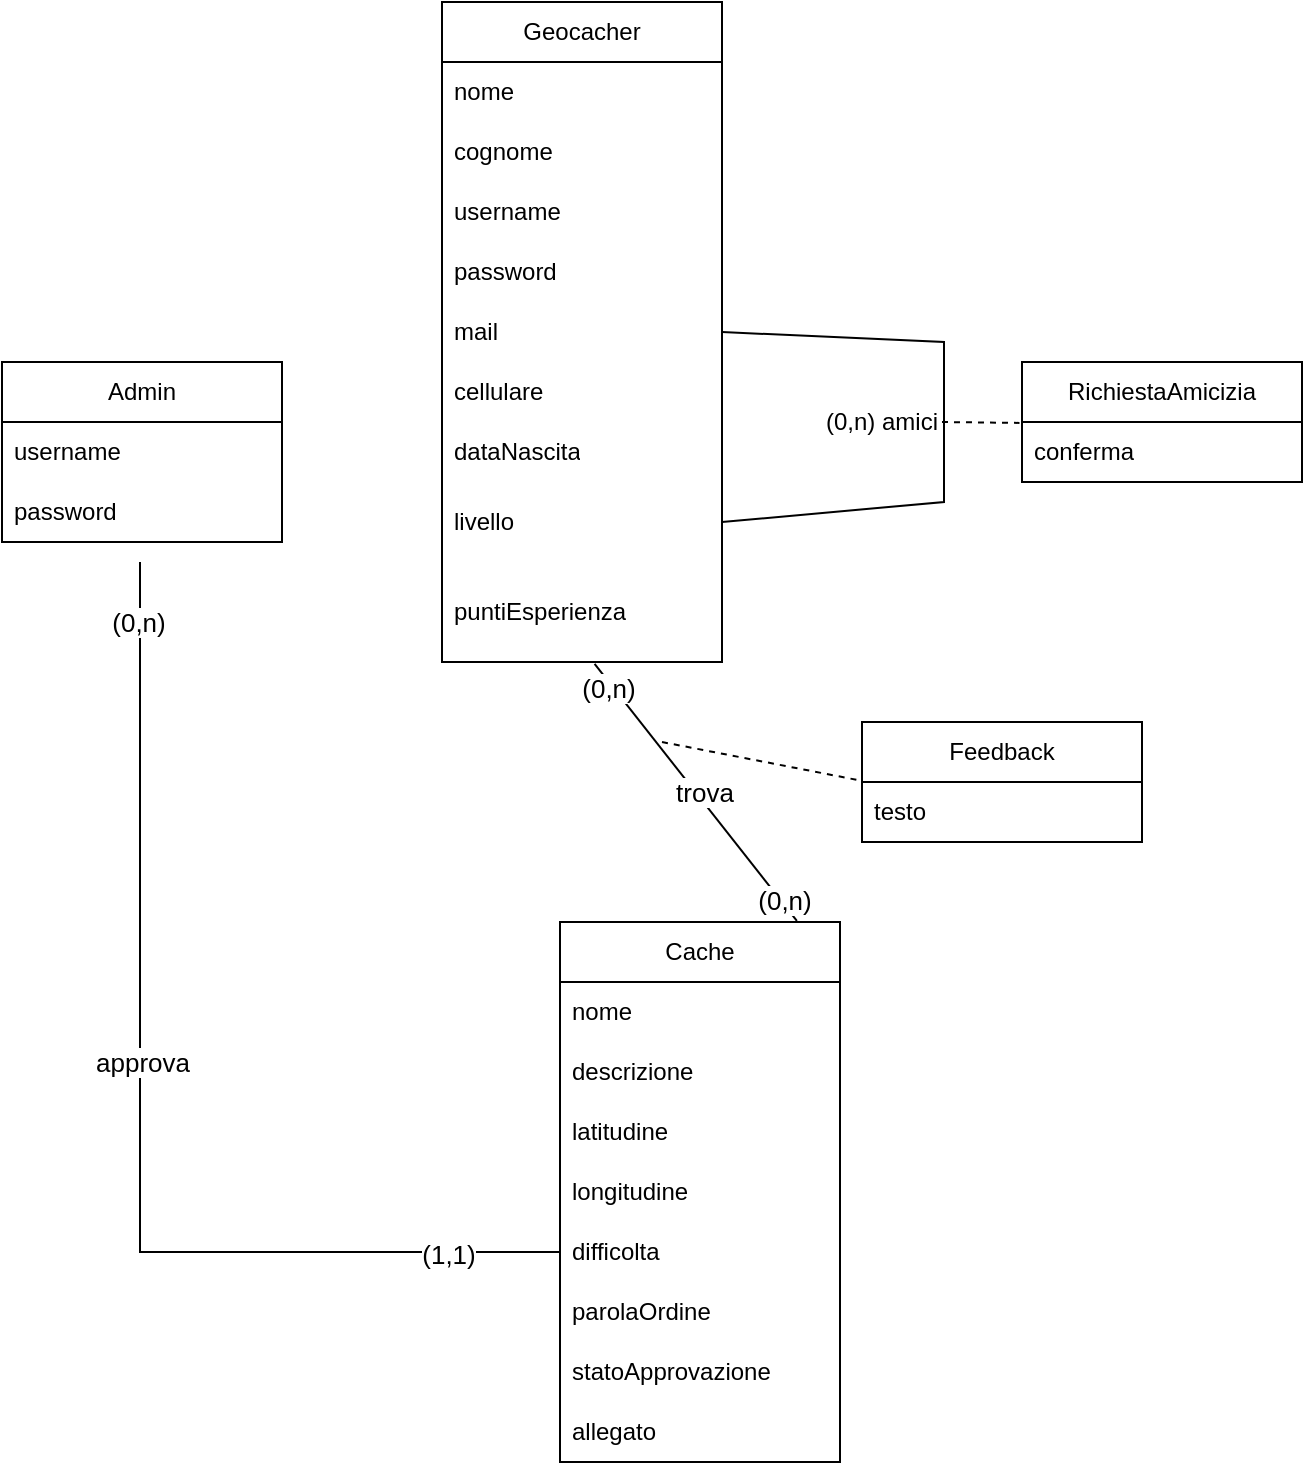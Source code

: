 <mxfile version="21.2.9" type="device">
  <diagram id="C5RBs43oDa-KdzZeNtuy" name="Page-1">
    <mxGraphModel dx="1300" dy="731" grid="1" gridSize="10" guides="1" tooltips="1" connect="1" arrows="1" fold="1" page="1" pageScale="1" pageWidth="827" pageHeight="1169" math="0" shadow="0">
      <root>
        <mxCell id="WIyWlLk6GJQsqaUBKTNV-0" />
        <mxCell id="WIyWlLk6GJQsqaUBKTNV-1" parent="WIyWlLk6GJQsqaUBKTNV-0" />
        <mxCell id="z_Tqfosw9igsKZFXv7nK-1" value="Geocacher" style="swimlane;fontStyle=0;childLayout=stackLayout;horizontal=1;startSize=30;horizontalStack=0;resizeParent=1;resizeParentMax=0;resizeLast=0;collapsible=1;marginBottom=0;whiteSpace=wrap;html=1;" parent="WIyWlLk6GJQsqaUBKTNV-1" vertex="1">
          <mxGeometry x="270" y="280" width="140" height="330" as="geometry" />
        </mxCell>
        <mxCell id="z_Tqfosw9igsKZFXv7nK-2" value="nome" style="text;strokeColor=none;fillColor=none;align=left;verticalAlign=middle;spacingLeft=4;spacingRight=4;overflow=hidden;points=[[0,0.5],[1,0.5]];portConstraint=eastwest;rotatable=0;whiteSpace=wrap;html=1;" parent="z_Tqfosw9igsKZFXv7nK-1" vertex="1">
          <mxGeometry y="30" width="140" height="30" as="geometry" />
        </mxCell>
        <mxCell id="z_Tqfosw9igsKZFXv7nK-3" value="cognome" style="text;strokeColor=none;fillColor=none;align=left;verticalAlign=middle;spacingLeft=4;spacingRight=4;overflow=hidden;points=[[0,0.5],[1,0.5]];portConstraint=eastwest;rotatable=0;whiteSpace=wrap;html=1;" parent="z_Tqfosw9igsKZFXv7nK-1" vertex="1">
          <mxGeometry y="60" width="140" height="30" as="geometry" />
        </mxCell>
        <mxCell id="z_Tqfosw9igsKZFXv7nK-24" value="username" style="text;strokeColor=none;fillColor=none;align=left;verticalAlign=middle;spacingLeft=4;spacingRight=4;overflow=hidden;points=[[0,0.5],[1,0.5]];portConstraint=eastwest;rotatable=0;whiteSpace=wrap;html=1;" parent="z_Tqfosw9igsKZFXv7nK-1" vertex="1">
          <mxGeometry y="90" width="140" height="30" as="geometry" />
        </mxCell>
        <mxCell id="z_Tqfosw9igsKZFXv7nK-5" value="password" style="text;strokeColor=none;fillColor=none;align=left;verticalAlign=middle;spacingLeft=4;spacingRight=4;overflow=hidden;points=[[0,0.5],[1,0.5]];portConstraint=eastwest;rotatable=0;whiteSpace=wrap;html=1;" parent="z_Tqfosw9igsKZFXv7nK-1" vertex="1">
          <mxGeometry y="120" width="140" height="30" as="geometry" />
        </mxCell>
        <mxCell id="z_Tqfosw9igsKZFXv7nK-4" value="mail" style="text;strokeColor=none;fillColor=none;align=left;verticalAlign=middle;spacingLeft=4;spacingRight=4;overflow=hidden;points=[[0,0.5],[1,0.5]];portConstraint=eastwest;rotatable=0;whiteSpace=wrap;html=1;" parent="z_Tqfosw9igsKZFXv7nK-1" vertex="1">
          <mxGeometry y="150" width="140" height="30" as="geometry" />
        </mxCell>
        <mxCell id="z_Tqfosw9igsKZFXv7nK-6" value="cellulare" style="text;strokeColor=none;fillColor=none;align=left;verticalAlign=middle;spacingLeft=4;spacingRight=4;overflow=hidden;points=[[0,0.5],[1,0.5]];portConstraint=eastwest;rotatable=0;whiteSpace=wrap;html=1;" parent="z_Tqfosw9igsKZFXv7nK-1" vertex="1">
          <mxGeometry y="180" width="140" height="30" as="geometry" />
        </mxCell>
        <mxCell id="z_Tqfosw9igsKZFXv7nK-30" value="dataNascita" style="text;strokeColor=none;fillColor=none;align=left;verticalAlign=middle;spacingLeft=4;spacingRight=4;overflow=hidden;points=[[0,0.5],[1,0.5]];portConstraint=eastwest;rotatable=0;whiteSpace=wrap;html=1;" parent="z_Tqfosw9igsKZFXv7nK-1" vertex="1">
          <mxGeometry y="210" width="140" height="30" as="geometry" />
        </mxCell>
        <mxCell id="z_Tqfosw9igsKZFXv7nK-25" value="livello" style="text;strokeColor=none;fillColor=none;align=left;verticalAlign=middle;spacingLeft=4;spacingRight=4;overflow=hidden;points=[[0,0.5],[1,0.5]];portConstraint=eastwest;rotatable=0;whiteSpace=wrap;html=1;" parent="z_Tqfosw9igsKZFXv7nK-1" vertex="1">
          <mxGeometry y="240" width="140" height="40" as="geometry" />
        </mxCell>
        <mxCell id="z_Tqfosw9igsKZFXv7nK-26" value="puntiEsperienza" style="text;strokeColor=none;fillColor=none;align=left;verticalAlign=middle;spacingLeft=4;spacingRight=4;overflow=hidden;points=[[0,0.5],[1,0.5]];portConstraint=eastwest;rotatable=0;whiteSpace=wrap;html=1;" parent="z_Tqfosw9igsKZFXv7nK-1" vertex="1">
          <mxGeometry y="280" width="140" height="50" as="geometry" />
        </mxCell>
        <mxCell id="pTBodsJrM3z8_gM9dssz-0" value="" style="endArrow=none;html=1;rounded=0;exitX=1;exitY=0.5;exitDx=0;exitDy=0;entryX=1;entryY=0.5;entryDx=0;entryDy=0;" parent="z_Tqfosw9igsKZFXv7nK-1" source="z_Tqfosw9igsKZFXv7nK-25" target="z_Tqfosw9igsKZFXv7nK-4" edge="1">
          <mxGeometry width="50" height="50" relative="1" as="geometry">
            <mxPoint x="201" y="410" as="sourcePoint" />
            <mxPoint x="231" y="200" as="targetPoint" />
            <Array as="points">
              <mxPoint x="251" y="250" />
              <mxPoint x="251" y="210" />
              <mxPoint x="251" y="170" />
            </Array>
          </mxGeometry>
        </mxCell>
        <mxCell id="z_Tqfosw9igsKZFXv7nK-7" value="Cache" style="swimlane;fontStyle=0;childLayout=stackLayout;horizontal=1;startSize=30;horizontalStack=0;resizeParent=1;resizeParentMax=0;resizeLast=0;collapsible=1;marginBottom=0;whiteSpace=wrap;html=1;" parent="WIyWlLk6GJQsqaUBKTNV-1" vertex="1">
          <mxGeometry x="329" y="740" width="140" height="270" as="geometry">
            <mxRectangle x="490" y="80" width="80" height="30" as="alternateBounds" />
          </mxGeometry>
        </mxCell>
        <mxCell id="z_Tqfosw9igsKZFXv7nK-32" value="nome" style="text;strokeColor=none;fillColor=none;align=left;verticalAlign=middle;spacingLeft=4;spacingRight=4;overflow=hidden;points=[[0,0.5],[1,0.5]];portConstraint=eastwest;rotatable=0;whiteSpace=wrap;html=1;" parent="z_Tqfosw9igsKZFXv7nK-7" vertex="1">
          <mxGeometry y="30" width="140" height="30" as="geometry" />
        </mxCell>
        <mxCell id="z_Tqfosw9igsKZFXv7nK-11" value="descrizione" style="text;strokeColor=none;fillColor=none;align=left;verticalAlign=middle;spacingLeft=4;spacingRight=4;overflow=hidden;points=[[0,0.5],[1,0.5]];portConstraint=eastwest;rotatable=0;whiteSpace=wrap;html=1;" parent="z_Tqfosw9igsKZFXv7nK-7" vertex="1">
          <mxGeometry y="60" width="140" height="30" as="geometry" />
        </mxCell>
        <mxCell id="z_Tqfosw9igsKZFXv7nK-8" value="latitudine&amp;nbsp;" style="text;strokeColor=none;fillColor=none;align=left;verticalAlign=middle;spacingLeft=4;spacingRight=4;overflow=hidden;points=[[0,0.5],[1,0.5]];portConstraint=eastwest;rotatable=0;whiteSpace=wrap;html=1;" parent="z_Tqfosw9igsKZFXv7nK-7" vertex="1">
          <mxGeometry y="90" width="140" height="30" as="geometry" />
        </mxCell>
        <mxCell id="z_Tqfosw9igsKZFXv7nK-9" value="longitudine" style="text;strokeColor=none;fillColor=none;align=left;verticalAlign=middle;spacingLeft=4;spacingRight=4;overflow=hidden;points=[[0,0.5],[1,0.5]];portConstraint=eastwest;rotatable=0;whiteSpace=wrap;html=1;" parent="z_Tqfosw9igsKZFXv7nK-7" vertex="1">
          <mxGeometry y="120" width="140" height="30" as="geometry" />
        </mxCell>
        <mxCell id="z_Tqfosw9igsKZFXv7nK-10" value="difficolta" style="text;strokeColor=none;fillColor=none;align=left;verticalAlign=middle;spacingLeft=4;spacingRight=4;overflow=hidden;points=[[0,0.5],[1,0.5]];portConstraint=eastwest;rotatable=0;whiteSpace=wrap;html=1;" parent="z_Tqfosw9igsKZFXv7nK-7" vertex="1">
          <mxGeometry y="150" width="140" height="30" as="geometry" />
        </mxCell>
        <mxCell id="z_Tqfosw9igsKZFXv7nK-33" value="parolaOrdine" style="text;strokeColor=none;fillColor=none;align=left;verticalAlign=middle;spacingLeft=4;spacingRight=4;overflow=hidden;points=[[0,0.5],[1,0.5]];portConstraint=eastwest;rotatable=0;whiteSpace=wrap;html=1;" parent="z_Tqfosw9igsKZFXv7nK-7" vertex="1">
          <mxGeometry y="180" width="140" height="30" as="geometry" />
        </mxCell>
        <mxCell id="z_Tqfosw9igsKZFXv7nK-34" value="statoApprovazione" style="text;strokeColor=none;fillColor=none;align=left;verticalAlign=middle;spacingLeft=4;spacingRight=4;overflow=hidden;points=[[0,0.5],[1,0.5]];portConstraint=eastwest;rotatable=0;whiteSpace=wrap;html=1;" parent="z_Tqfosw9igsKZFXv7nK-7" vertex="1">
          <mxGeometry y="210" width="140" height="30" as="geometry" />
        </mxCell>
        <mxCell id="z_Tqfosw9igsKZFXv7nK-12" value="allegato" style="text;strokeColor=none;fillColor=none;align=left;verticalAlign=middle;spacingLeft=4;spacingRight=4;overflow=hidden;points=[[0,0.5],[1,0.5]];portConstraint=eastwest;rotatable=0;whiteSpace=wrap;html=1;" parent="z_Tqfosw9igsKZFXv7nK-7" vertex="1">
          <mxGeometry y="240" width="140" height="30" as="geometry" />
        </mxCell>
        <mxCell id="YlF-QUDlPPbr6kB3OmpM-0" value="" style="endArrow=none;html=1;rounded=0;entryX=0.846;entryY=-0.002;entryDx=0;entryDy=0;entryPerimeter=0;exitX=0.545;exitY=1.019;exitDx=0;exitDy=0;exitPerimeter=0;" parent="WIyWlLk6GJQsqaUBKTNV-1" target="z_Tqfosw9igsKZFXv7nK-7" edge="1" source="z_Tqfosw9igsKZFXv7nK-26">
          <mxGeometry width="50" height="50" relative="1" as="geometry">
            <mxPoint x="449" y="560" as="sourcePoint" />
            <mxPoint x="549" y="690" as="targetPoint" />
            <Array as="points" />
          </mxGeometry>
        </mxCell>
        <mxCell id="YlF-QUDlPPbr6kB3OmpM-1" value="&lt;font style=&quot;font-size: 13px;&quot;&gt;trova&lt;/font&gt;" style="edgeLabel;html=1;align=center;verticalAlign=middle;resizable=0;points=[];" parent="YlF-QUDlPPbr6kB3OmpM-0" vertex="1" connectable="0">
          <mxGeometry x="0.086" y="-1" relative="1" as="geometry">
            <mxPoint y="-7" as="offset" />
          </mxGeometry>
        </mxCell>
        <mxCell id="YlF-QUDlPPbr6kB3OmpM-2" value="&lt;font style=&quot;font-size: 13px;&quot;&gt;(0,n)&lt;/font&gt;" style="edgeLabel;html=1;align=center;verticalAlign=middle;resizable=0;points=[];" parent="YlF-QUDlPPbr6kB3OmpM-0" vertex="1" connectable="0">
          <mxGeometry x="-0.869" y="-1" relative="1" as="geometry">
            <mxPoint x="1" y="3" as="offset" />
          </mxGeometry>
        </mxCell>
        <mxCell id="YlF-QUDlPPbr6kB3OmpM-3" value="&lt;font style=&quot;font-size: 13px;&quot;&gt;(0,n)&lt;/font&gt;" style="edgeLabel;html=1;align=center;verticalAlign=middle;resizable=0;points=[];" parent="YlF-QUDlPPbr6kB3OmpM-0" vertex="1" connectable="0">
          <mxGeometry x="0.84" relative="1" as="geometry">
            <mxPoint x="1" as="offset" />
          </mxGeometry>
        </mxCell>
        <mxCell id="krlIA6b-CnLqpwQ1CTmK-11" value="" style="endArrow=none;html=1;rounded=0;entryX=0;entryY=0.5;entryDx=0;entryDy=0;" parent="WIyWlLk6GJQsqaUBKTNV-1" target="z_Tqfosw9igsKZFXv7nK-10" edge="1">
          <mxGeometry width="50" height="50" relative="1" as="geometry">
            <mxPoint x="119" y="560" as="sourcePoint" />
            <mxPoint x="569" y="430" as="targetPoint" />
            <Array as="points">
              <mxPoint x="119" y="905" />
            </Array>
          </mxGeometry>
        </mxCell>
        <mxCell id="krlIA6b-CnLqpwQ1CTmK-13" value="&lt;font style=&quot;font-size: 13px;&quot;&gt;approva&lt;/font&gt;" style="edgeLabel;html=1;align=center;verticalAlign=middle;resizable=0;points=[];" parent="krlIA6b-CnLqpwQ1CTmK-11" vertex="1" connectable="0">
          <mxGeometry x="-0.095" y="1" relative="1" as="geometry">
            <mxPoint y="-1" as="offset" />
          </mxGeometry>
        </mxCell>
        <mxCell id="krlIA6b-CnLqpwQ1CTmK-14" value="&lt;font style=&quot;font-size: 13px;&quot;&gt;(1,1)&lt;/font&gt;" style="edgeLabel;html=1;align=center;verticalAlign=middle;resizable=0;points=[];" parent="krlIA6b-CnLqpwQ1CTmK-11" vertex="1" connectable="0">
          <mxGeometry x="0.798" y="-1" relative="1" as="geometry">
            <mxPoint as="offset" />
          </mxGeometry>
        </mxCell>
        <mxCell id="krlIA6b-CnLqpwQ1CTmK-15" value="&lt;font style=&quot;font-size: 13px;&quot;&gt;(0,n)&lt;/font&gt;" style="edgeLabel;html=1;align=center;verticalAlign=middle;resizable=0;points=[];" parent="krlIA6b-CnLqpwQ1CTmK-11" vertex="1" connectable="0">
          <mxGeometry x="-0.824" y="-1" relative="1" as="geometry">
            <mxPoint y="-19" as="offset" />
          </mxGeometry>
        </mxCell>
        <mxCell id="6G6HLSWwVINfKU5ZikSL-5" value="Feedback" style="swimlane;fontStyle=0;childLayout=stackLayout;horizontal=1;startSize=30;horizontalStack=0;resizeParent=1;resizeParentMax=0;resizeLast=0;collapsible=1;marginBottom=0;whiteSpace=wrap;html=1;" parent="WIyWlLk6GJQsqaUBKTNV-1" vertex="1">
          <mxGeometry x="480" y="640" width="140" height="60" as="geometry" />
        </mxCell>
        <mxCell id="6G6HLSWwVINfKU5ZikSL-7" value="testo" style="text;strokeColor=none;fillColor=none;align=left;verticalAlign=middle;spacingLeft=4;spacingRight=4;overflow=hidden;points=[[0,0.5],[1,0.5]];portConstraint=eastwest;rotatable=0;whiteSpace=wrap;html=1;" parent="6G6HLSWwVINfKU5ZikSL-5" vertex="1">
          <mxGeometry y="30" width="140" height="30" as="geometry" />
        </mxCell>
        <mxCell id="pTBodsJrM3z8_gM9dssz-1" value="(0,n) amici" style="text;html=1;strokeColor=none;fillColor=none;align=center;verticalAlign=middle;whiteSpace=wrap;rounded=0;" parent="WIyWlLk6GJQsqaUBKTNV-1" vertex="1">
          <mxGeometry x="460" y="475" width="60" height="30" as="geometry" />
        </mxCell>
        <mxCell id="pTBodsJrM3z8_gM9dssz-7" value="" style="endArrow=none;dashed=1;html=1;rounded=0;entryX=-0.013;entryY=-0.031;entryDx=0;entryDy=0;entryPerimeter=0;" parent="WIyWlLk6GJQsqaUBKTNV-1" target="6G6HLSWwVINfKU5ZikSL-7" edge="1">
          <mxGeometry width="50" height="50" relative="1" as="geometry">
            <mxPoint x="380" y="650" as="sourcePoint" />
            <mxPoint x="560.0" y="660" as="targetPoint" />
          </mxGeometry>
        </mxCell>
        <mxCell id="HSowE53KddjygHcloSRy-0" value="" style="endArrow=none;dashed=1;html=1;rounded=0;entryX=-0.009;entryY=0.015;entryDx=0;entryDy=0;entryPerimeter=0;" edge="1" parent="WIyWlLk6GJQsqaUBKTNV-1" target="HSowE53KddjygHcloSRy-5">
          <mxGeometry width="50" height="50" relative="1" as="geometry">
            <mxPoint x="520" y="490" as="sourcePoint" />
            <mxPoint x="500.0" y="220" as="targetPoint" />
          </mxGeometry>
        </mxCell>
        <mxCell id="HSowE53KddjygHcloSRy-4" value="RichiestaAmicizia" style="swimlane;fontStyle=0;childLayout=stackLayout;horizontal=1;startSize=30;horizontalStack=0;resizeParent=1;resizeParentMax=0;resizeLast=0;collapsible=1;marginBottom=0;whiteSpace=wrap;html=1;" vertex="1" parent="WIyWlLk6GJQsqaUBKTNV-1">
          <mxGeometry x="560" y="460" width="140" height="60" as="geometry" />
        </mxCell>
        <mxCell id="HSowE53KddjygHcloSRy-5" value="conferma" style="text;strokeColor=none;fillColor=none;align=left;verticalAlign=middle;spacingLeft=4;spacingRight=4;overflow=hidden;points=[[0,0.5],[1,0.5]];portConstraint=eastwest;rotatable=0;whiteSpace=wrap;html=1;" vertex="1" parent="HSowE53KddjygHcloSRy-4">
          <mxGeometry y="30" width="140" height="30" as="geometry" />
        </mxCell>
        <mxCell id="HSowE53KddjygHcloSRy-6" value="Admin" style="swimlane;fontStyle=0;childLayout=stackLayout;horizontal=1;startSize=30;horizontalStack=0;resizeParent=1;resizeParentMax=0;resizeLast=0;collapsible=1;marginBottom=0;whiteSpace=wrap;html=1;" vertex="1" parent="WIyWlLk6GJQsqaUBKTNV-1">
          <mxGeometry x="50" y="460" width="140" height="90" as="geometry">
            <mxRectangle x="490" y="80" width="80" height="30" as="alternateBounds" />
          </mxGeometry>
        </mxCell>
        <mxCell id="HSowE53KddjygHcloSRy-7" value="username" style="text;strokeColor=none;fillColor=none;align=left;verticalAlign=middle;spacingLeft=4;spacingRight=4;overflow=hidden;points=[[0,0.5],[1,0.5]];portConstraint=eastwest;rotatable=0;whiteSpace=wrap;html=1;" vertex="1" parent="HSowE53KddjygHcloSRy-6">
          <mxGeometry y="30" width="140" height="30" as="geometry" />
        </mxCell>
        <mxCell id="HSowE53KddjygHcloSRy-8" value="password" style="text;strokeColor=none;fillColor=none;align=left;verticalAlign=middle;spacingLeft=4;spacingRight=4;overflow=hidden;points=[[0,0.5],[1,0.5]];portConstraint=eastwest;rotatable=0;whiteSpace=wrap;html=1;" vertex="1" parent="HSowE53KddjygHcloSRy-6">
          <mxGeometry y="60" width="140" height="30" as="geometry" />
        </mxCell>
      </root>
    </mxGraphModel>
  </diagram>
</mxfile>
